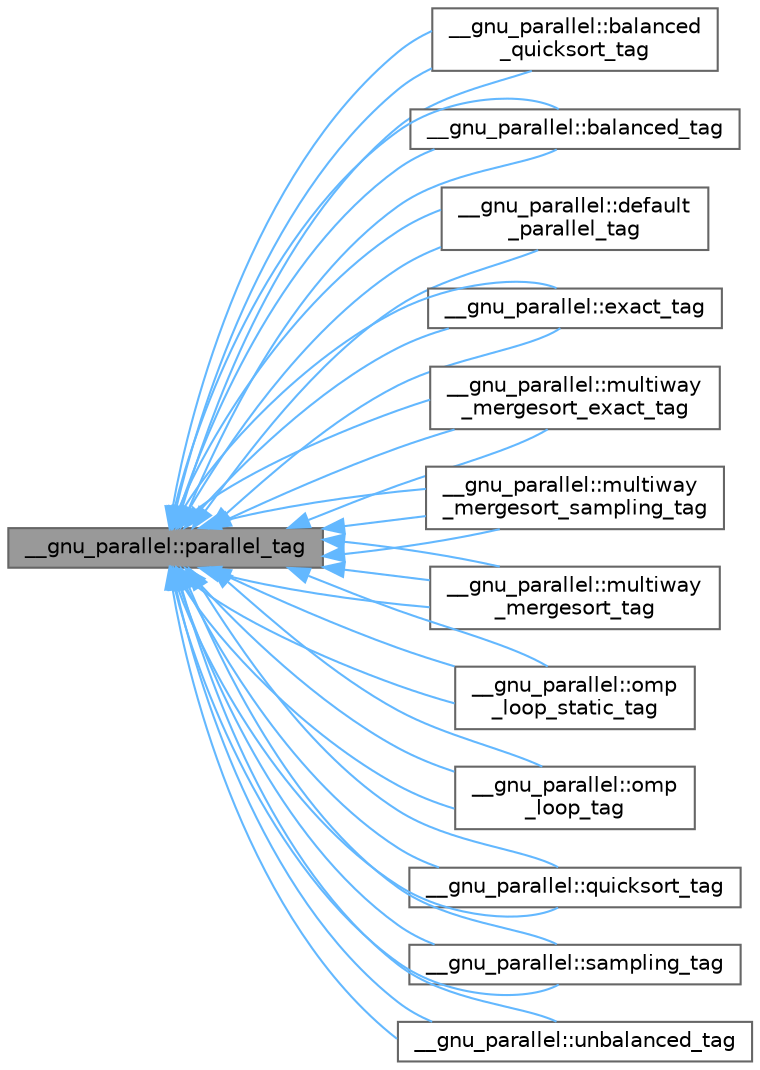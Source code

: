 digraph "__gnu_parallel::parallel_tag"
{
 // LATEX_PDF_SIZE
  bgcolor="transparent";
  edge [fontname=Helvetica,fontsize=10,labelfontname=Helvetica,labelfontsize=10];
  node [fontname=Helvetica,fontsize=10,shape=box,height=0.2,width=0.4];
  rankdir="LR";
  Node1 [id="Node000001",label="__gnu_parallel::parallel_tag",height=0.2,width=0.4,color="gray40", fillcolor="grey60", style="filled", fontcolor="black",tooltip="Recommends parallel execution at compile time, optionally using a user-specified number of threads."];
  Node1 -> Node2 [id="edge73_Node000001_Node000002",dir="back",color="steelblue1",style="solid",tooltip=" "];
  Node2 [id="Node000002",label="__gnu_parallel::balanced\l_quicksort_tag",height=0.2,width=0.4,color="gray40", fillcolor="white", style="filled",URL="$struct____gnu__parallel_1_1balanced__quicksort__tag.html",tooltip="Forces parallel sorting using balanced quicksort at compile time."];
  Node1 -> Node2 [id="edge74_Node000001_Node000002",dir="back",color="steelblue1",style="solid",tooltip=" "];
  Node1 -> Node2 [id="edge75_Node000001_Node000002",dir="back",color="steelblue1",style="solid",tooltip=" "];
  Node1 -> Node3 [id="edge76_Node000001_Node000003",dir="back",color="steelblue1",style="solid",tooltip=" "];
  Node3 [id="Node000003",label="__gnu_parallel::balanced_tag",height=0.2,width=0.4,color="gray40", fillcolor="white", style="filled",URL="$struct____gnu__parallel_1_1balanced__tag.html",tooltip="Recommends parallel execution using dynamic load-balancing at compile time."];
  Node1 -> Node3 [id="edge77_Node000001_Node000003",dir="back",color="steelblue1",style="solid",tooltip=" "];
  Node1 -> Node3 [id="edge78_Node000001_Node000003",dir="back",color="steelblue1",style="solid",tooltip=" "];
  Node1 -> Node4 [id="edge79_Node000001_Node000004",dir="back",color="steelblue1",style="solid",tooltip=" "];
  Node4 [id="Node000004",label="__gnu_parallel::default\l_parallel_tag",height=0.2,width=0.4,color="gray40", fillcolor="white", style="filled",URL="$struct____gnu__parallel_1_1default__parallel__tag.html",tooltip="Recommends parallel execution using the default parallel algorithm."];
  Node1 -> Node4 [id="edge80_Node000001_Node000004",dir="back",color="steelblue1",style="solid",tooltip=" "];
  Node1 -> Node4 [id="edge81_Node000001_Node000004",dir="back",color="steelblue1",style="solid",tooltip=" "];
  Node1 -> Node5 [id="edge82_Node000001_Node000005",dir="back",color="steelblue1",style="solid",tooltip=" "];
  Node5 [id="Node000005",label="__gnu_parallel::exact_tag",height=0.2,width=0.4,color="gray40", fillcolor="white", style="filled",URL="$struct____gnu__parallel_1_1exact__tag.html",tooltip="Forces parallel merging with exact splitting, at compile time."];
  Node1 -> Node5 [id="edge83_Node000001_Node000005",dir="back",color="steelblue1",style="solid",tooltip=" "];
  Node1 -> Node5 [id="edge84_Node000001_Node000005",dir="back",color="steelblue1",style="solid",tooltip=" "];
  Node1 -> Node6 [id="edge85_Node000001_Node000006",dir="back",color="steelblue1",style="solid",tooltip=" "];
  Node6 [id="Node000006",label="__gnu_parallel::multiway\l_mergesort_exact_tag",height=0.2,width=0.4,color="gray40", fillcolor="white", style="filled",URL="$struct____gnu__parallel_1_1multiway__mergesort__exact__tag.html",tooltip="Forces parallel sorting using multiway mergesort with exact splitting at compile time."];
  Node1 -> Node6 [id="edge86_Node000001_Node000006",dir="back",color="steelblue1",style="solid",tooltip=" "];
  Node1 -> Node6 [id="edge87_Node000001_Node000006",dir="back",color="steelblue1",style="solid",tooltip=" "];
  Node1 -> Node7 [id="edge88_Node000001_Node000007",dir="back",color="steelblue1",style="solid",tooltip=" "];
  Node7 [id="Node000007",label="__gnu_parallel::multiway\l_mergesort_sampling_tag",height=0.2,width=0.4,color="gray40", fillcolor="white", style="filled",URL="$struct____gnu__parallel_1_1multiway__mergesort__sampling__tag.html",tooltip="Forces parallel sorting using multiway mergesort with splitting by sampling at compile time."];
  Node1 -> Node7 [id="edge89_Node000001_Node000007",dir="back",color="steelblue1",style="solid",tooltip=" "];
  Node1 -> Node7 [id="edge90_Node000001_Node000007",dir="back",color="steelblue1",style="solid",tooltip=" "];
  Node1 -> Node8 [id="edge91_Node000001_Node000008",dir="back",color="steelblue1",style="solid",tooltip=" "];
  Node8 [id="Node000008",label="__gnu_parallel::multiway\l_mergesort_tag",height=0.2,width=0.4,color="gray40", fillcolor="white", style="filled",URL="$struct____gnu__parallel_1_1multiway__mergesort__tag.html",tooltip="Forces parallel sorting using multiway mergesort at compile time."];
  Node1 -> Node8 [id="edge92_Node000001_Node000008",dir="back",color="steelblue1",style="solid",tooltip=" "];
  Node1 -> Node8 [id="edge93_Node000001_Node000008",dir="back",color="steelblue1",style="solid",tooltip=" "];
  Node1 -> Node9 [id="edge94_Node000001_Node000009",dir="back",color="steelblue1",style="solid",tooltip=" "];
  Node9 [id="Node000009",label="__gnu_parallel::omp\l_loop_static_tag",height=0.2,width=0.4,color="gray40", fillcolor="white", style="filled",URL="$struct____gnu__parallel_1_1omp__loop__static__tag.html",tooltip="Recommends parallel execution using OpenMP static load-balancing at compile time."];
  Node1 -> Node9 [id="edge95_Node000001_Node000009",dir="back",color="steelblue1",style="solid",tooltip=" "];
  Node1 -> Node9 [id="edge96_Node000001_Node000009",dir="back",color="steelblue1",style="solid",tooltip=" "];
  Node1 -> Node10 [id="edge97_Node000001_Node000010",dir="back",color="steelblue1",style="solid",tooltip=" "];
  Node10 [id="Node000010",label="__gnu_parallel::omp\l_loop_tag",height=0.2,width=0.4,color="gray40", fillcolor="white", style="filled",URL="$struct____gnu__parallel_1_1omp__loop__tag.html",tooltip="Recommends parallel execution using OpenMP dynamic load-balancing at compile time."];
  Node1 -> Node10 [id="edge98_Node000001_Node000010",dir="back",color="steelblue1",style="solid",tooltip=" "];
  Node1 -> Node10 [id="edge99_Node000001_Node000010",dir="back",color="steelblue1",style="solid",tooltip=" "];
  Node1 -> Node11 [id="edge100_Node000001_Node000011",dir="back",color="steelblue1",style="solid",tooltip=" "];
  Node11 [id="Node000011",label="__gnu_parallel::quicksort_tag",height=0.2,width=0.4,color="gray40", fillcolor="white", style="filled",URL="$struct____gnu__parallel_1_1quicksort__tag.html",tooltip="Forces parallel sorting using unbalanced quicksort at compile time."];
  Node1 -> Node11 [id="edge101_Node000001_Node000011",dir="back",color="steelblue1",style="solid",tooltip=" "];
  Node1 -> Node11 [id="edge102_Node000001_Node000011",dir="back",color="steelblue1",style="solid",tooltip=" "];
  Node1 -> Node12 [id="edge103_Node000001_Node000012",dir="back",color="steelblue1",style="solid",tooltip=" "];
  Node12 [id="Node000012",label="__gnu_parallel::sampling_tag",height=0.2,width=0.4,color="gray40", fillcolor="white", style="filled",URL="$struct____gnu__parallel_1_1sampling__tag.html",tooltip="Forces parallel merging with exact splitting, at compile time."];
  Node1 -> Node12 [id="edge104_Node000001_Node000012",dir="back",color="steelblue1",style="solid",tooltip=" "];
  Node1 -> Node12 [id="edge105_Node000001_Node000012",dir="back",color="steelblue1",style="solid",tooltip=" "];
  Node1 -> Node13 [id="edge106_Node000001_Node000013",dir="back",color="steelblue1",style="solid",tooltip=" "];
  Node13 [id="Node000013",label="__gnu_parallel::unbalanced_tag",height=0.2,width=0.4,color="gray40", fillcolor="white", style="filled",URL="$struct____gnu__parallel_1_1unbalanced__tag.html",tooltip="Recommends parallel execution using static load-balancing at compile time."];
  Node1 -> Node13 [id="edge107_Node000001_Node000013",dir="back",color="steelblue1",style="solid",tooltip=" "];
  Node1 -> Node13 [id="edge108_Node000001_Node000013",dir="back",color="steelblue1",style="solid",tooltip=" "];
}

